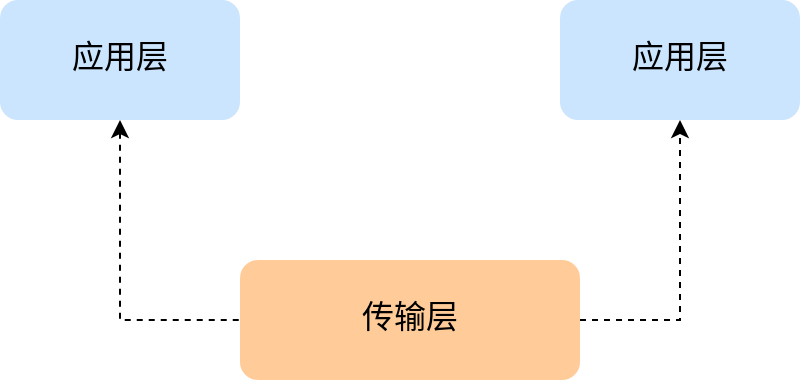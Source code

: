 <mxfile version="14.1.8" type="github">
  <diagram id="drHejXCKicsVfyBPNSBx" name="第 1 页">
    <mxGraphModel dx="870" dy="569" grid="1" gridSize="10" guides="1" tooltips="1" connect="1" arrows="1" fold="1" page="1" pageScale="1" pageWidth="827" pageHeight="1169" math="0" shadow="0">
      <root>
        <mxCell id="0" />
        <mxCell id="1" parent="0" />
        <mxCell id="JWzy1GHwm0omU-iiL3PM-5" style="edgeStyle=orthogonalEdgeStyle;rounded=0;orthogonalLoop=1;jettySize=auto;html=1;entryX=0;entryY=0.5;entryDx=0;entryDy=0;fontFamily=Courier New;fontSize=16;dashed=1;startArrow=classic;startFill=1;endArrow=none;endFill=0;" edge="1" parent="1" source="JWzy1GHwm0omU-iiL3PM-1" target="JWzy1GHwm0omU-iiL3PM-3">
          <mxGeometry relative="1" as="geometry" />
        </mxCell>
        <mxCell id="JWzy1GHwm0omU-iiL3PM-1" value="应用层" style="rounded=1;whiteSpace=wrap;html=1;fontSize=16;fontFamily=Courier New;fillColor=#cce5ff;strokeColor=none;" vertex="1" parent="1">
          <mxGeometry x="240" y="200" width="120" height="60" as="geometry" />
        </mxCell>
        <mxCell id="JWzy1GHwm0omU-iiL3PM-2" value="应用层" style="rounded=1;whiteSpace=wrap;html=1;fontSize=16;fontFamily=Courier New;fillColor=#cce5ff;strokeColor=none;" vertex="1" parent="1">
          <mxGeometry x="520" y="200" width="120" height="60" as="geometry" />
        </mxCell>
        <mxCell id="JWzy1GHwm0omU-iiL3PM-6" style="edgeStyle=orthogonalEdgeStyle;rounded=0;orthogonalLoop=1;jettySize=auto;html=1;entryX=0.5;entryY=1;entryDx=0;entryDy=0;fontFamily=Courier New;fontSize=16;exitX=1;exitY=0.5;exitDx=0;exitDy=0;dashed=1;" edge="1" parent="1" source="JWzy1GHwm0omU-iiL3PM-3" target="JWzy1GHwm0omU-iiL3PM-2">
          <mxGeometry relative="1" as="geometry" />
        </mxCell>
        <mxCell id="JWzy1GHwm0omU-iiL3PM-3" value="传输层" style="rounded=1;whiteSpace=wrap;html=1;fontFamily=Courier New;fontSize=16;fillColor=#ffcc99;strokeColor=none;" vertex="1" parent="1">
          <mxGeometry x="360" y="330" width="170" height="60" as="geometry" />
        </mxCell>
      </root>
    </mxGraphModel>
  </diagram>
</mxfile>
